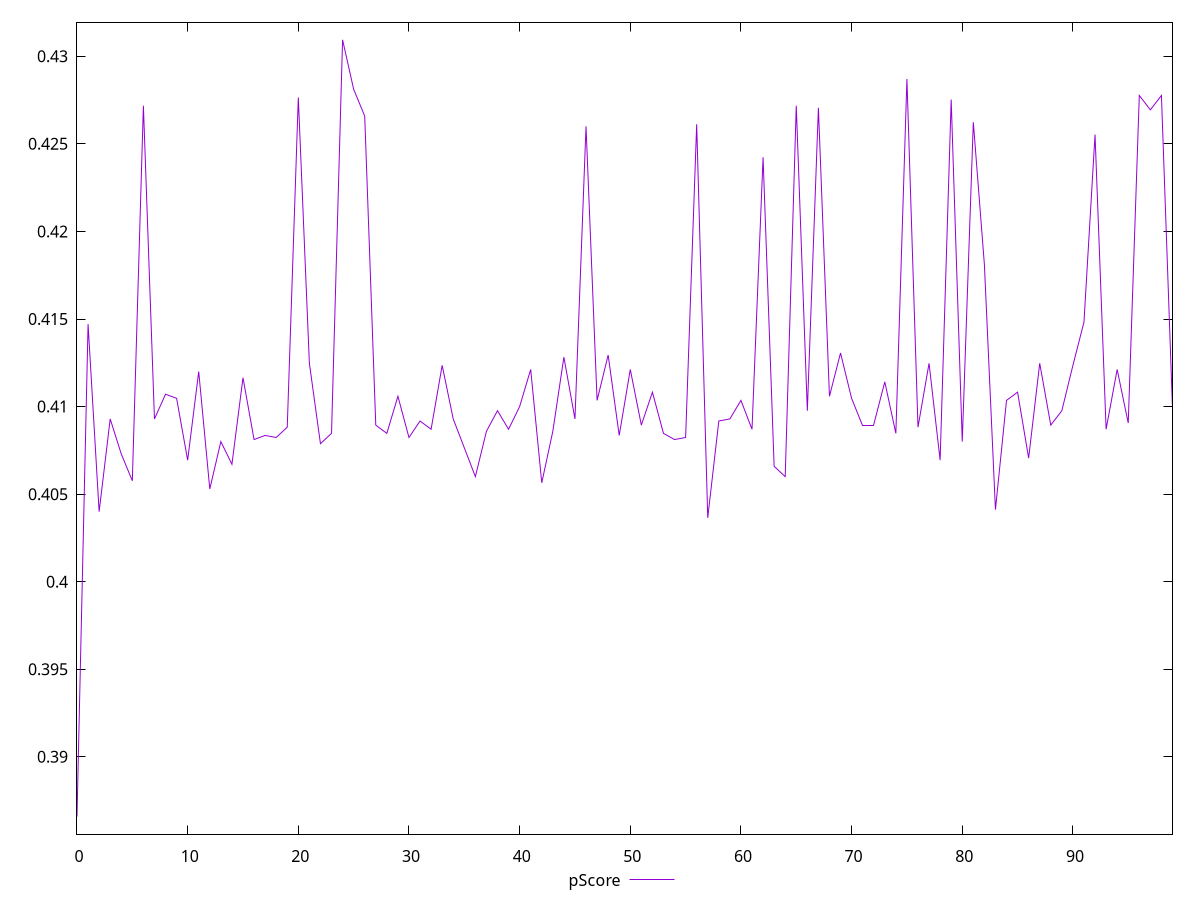 reset

$pScore <<EOF
0 0.3865882352941177
1 0.41470588235294115
2 0.404
3 0.4092941176470588
4 0.4072941176470588
5 0.4057647058823529
6 0.42717647058823527
7 0.4092941176470588
8 0.41070588235294114
9 0.41047058823529414
10 0.40694117647058825
11 0.412
12 0.4052941176470588
13 0.40800000000000003
14 0.40670588235294114
15 0.4116470588235294
16 0.40811764705882353
17 0.4083529411764706
18 0.40823529411764703
19 0.4088235294117647
20 0.4276470588235294
21 0.41247058823529414
22 0.4078823529411765
23 0.40847058823529414
24 0.4309411764705882
25 0.42811764705882355
26 0.42658823529411766
27 0.40894117647058825
28 0.40847058823529414
29 0.41058823529411764
30 0.40823529411764703
31 0.4091764705882353
32 0.40870588235294114
33 0.4123529411764706
34 0.4092941176470588
35 0.4076470588235294
36 0.406
37 0.40858823529411764
38 0.4097647058823529
39 0.40870588235294114
40 0.41000000000000003
41 0.41211764705882353
42 0.4056470588235294
43 0.40858823529411764
44 0.4128235294117647
45 0.4092941176470588
46 0.426
47 0.4103529411764706
48 0.41294117647058826
49 0.4083529411764706
50 0.41211764705882353
51 0.40894117647058825
52 0.4108235294117647
53 0.40847058823529414
54 0.40811764705882353
55 0.40823529411764703
56 0.42611764705882355
57 0.4036470588235294
58 0.4091764705882353
59 0.4092941176470588
60 0.4103529411764706
61 0.40870588235294114
62 0.42423529411764704
63 0.40658823529411764
64 0.406
65 0.42717647058823527
66 0.4097647058823529
67 0.42705882352941177
68 0.41058823529411764
69 0.41305882352941176
70 0.41047058823529414
71 0.40894117647058825
72 0.40894117647058825
73 0.41141176470588237
74 0.40847058823529414
75 0.42870588235294116
76 0.4088235294117647
77 0.41247058823529414
78 0.40694117647058825
79 0.4275294117647059
80 0.40800000000000003
81 0.42623529411764705
82 0.41811764705882354
83 0.4041176470588235
84 0.4103529411764706
85 0.4108235294117647
86 0.40705882352941175
87 0.41247058823529414
88 0.40894117647058825
89 0.4097647058823529
90 0.4123529411764706
91 0.4148235294117647
92 0.4255294117647059
93 0.40870588235294114
94 0.41211764705882353
95 0.40905882352941175
96 0.42776470588235294
97 0.4269411764705882
98 0.42776470588235294
99 0.4098823529411765
EOF

set key outside below
set xrange [0:99]
set yrange [0.3855882352941177:0.4319411764705882]
set trange [0.3855882352941177:0.4319411764705882]
set terminal svg size 640, 500 enhanced background rgb 'white'
set output "report_00019_2021-02-10T18-14-37.922Z//render-blocking-resources/samples/pages/pScore/values.svg"

plot $pScore title "pScore" with line

reset
